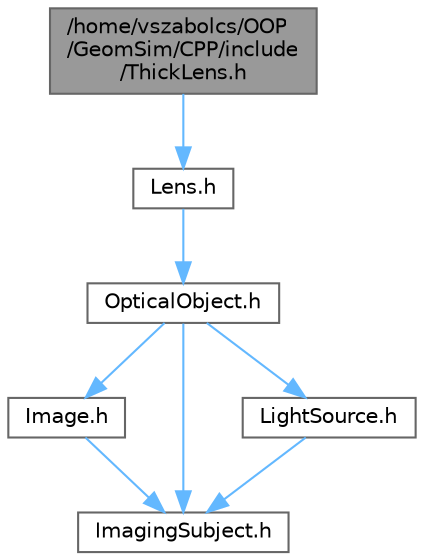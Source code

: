 digraph "/home/vszabolcs/OOP/GeomSim/CPP/include/ThickLens.h"
{
 // LATEX_PDF_SIZE
  bgcolor="transparent";
  edge [fontname=Helvetica,fontsize=10,labelfontname=Helvetica,labelfontsize=10];
  node [fontname=Helvetica,fontsize=10,shape=box,height=0.2,width=0.4];
  Node1 [id="Node000001",label="/home/vszabolcs/OOP\l/GeomSim/CPP/include\l/ThickLens.h",height=0.2,width=0.4,color="gray40", fillcolor="grey60", style="filled", fontcolor="black",tooltip=" "];
  Node1 -> Node2 [id="edge1_Node000001_Node000002",color="steelblue1",style="solid",tooltip=" "];
  Node2 [id="Node000002",label="Lens.h",height=0.2,width=0.4,color="grey40", fillcolor="white", style="filled",URL="$Lens_8h.html",tooltip=" "];
  Node2 -> Node3 [id="edge2_Node000002_Node000003",color="steelblue1",style="solid",tooltip=" "];
  Node3 [id="Node000003",label="OpticalObject.h",height=0.2,width=0.4,color="grey40", fillcolor="white", style="filled",URL="$OpticalObject_8h.html",tooltip=" "];
  Node3 -> Node4 [id="edge3_Node000003_Node000004",color="steelblue1",style="solid",tooltip=" "];
  Node4 [id="Node000004",label="Image.h",height=0.2,width=0.4,color="grey40", fillcolor="white", style="filled",URL="$Image_8h.html",tooltip=" "];
  Node4 -> Node5 [id="edge4_Node000004_Node000005",color="steelblue1",style="solid",tooltip=" "];
  Node5 [id="Node000005",label="ImagingSubject.h",height=0.2,width=0.4,color="grey40", fillcolor="white", style="filled",URL="$ImagingSubject_8h.html",tooltip=" "];
  Node3 -> Node5 [id="edge5_Node000003_Node000005",color="steelblue1",style="solid",tooltip=" "];
  Node3 -> Node6 [id="edge6_Node000003_Node000006",color="steelblue1",style="solid",tooltip=" "];
  Node6 [id="Node000006",label="LightSource.h",height=0.2,width=0.4,color="grey40", fillcolor="white", style="filled",URL="$LightSource_8h.html",tooltip=" "];
  Node6 -> Node5 [id="edge7_Node000006_Node000005",color="steelblue1",style="solid",tooltip=" "];
}
